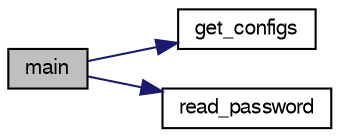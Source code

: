 digraph G
{
  bgcolor="transparent";
  edge [fontname="FreeSans",fontsize="10",labelfontname="FreeSans",labelfontsize="10"];
  node [fontname="FreeSans",fontsize="10",shape=record];
  rankdir=LR;
  Node1 [label="main",height=0.2,width=0.4,color="black", fillcolor="grey75", style="filled" fontcolor="black"];
  Node1 -> Node2 [color="midnightblue",fontsize="10",style="solid",fontname="FreeSans"];
  Node2 [label="get_configs",height=0.2,width=0.4,color="black",URL="$omp_8c.html#a6494b5459d38159e9d40bc4fa05b69e3",tooltip="Get the list of scan configs."];
  Node1 -> Node3 [color="midnightblue",fontsize="10",style="solid",fontname="FreeSans"];
  Node3 [label="read_password",height=0.2,width=0.4,color="black",URL="$omp_8c.html#a942946652df6b97b0b80eda4b5d77b89",tooltip="Reads an entire line from a stream, suppressing character output."];
}
